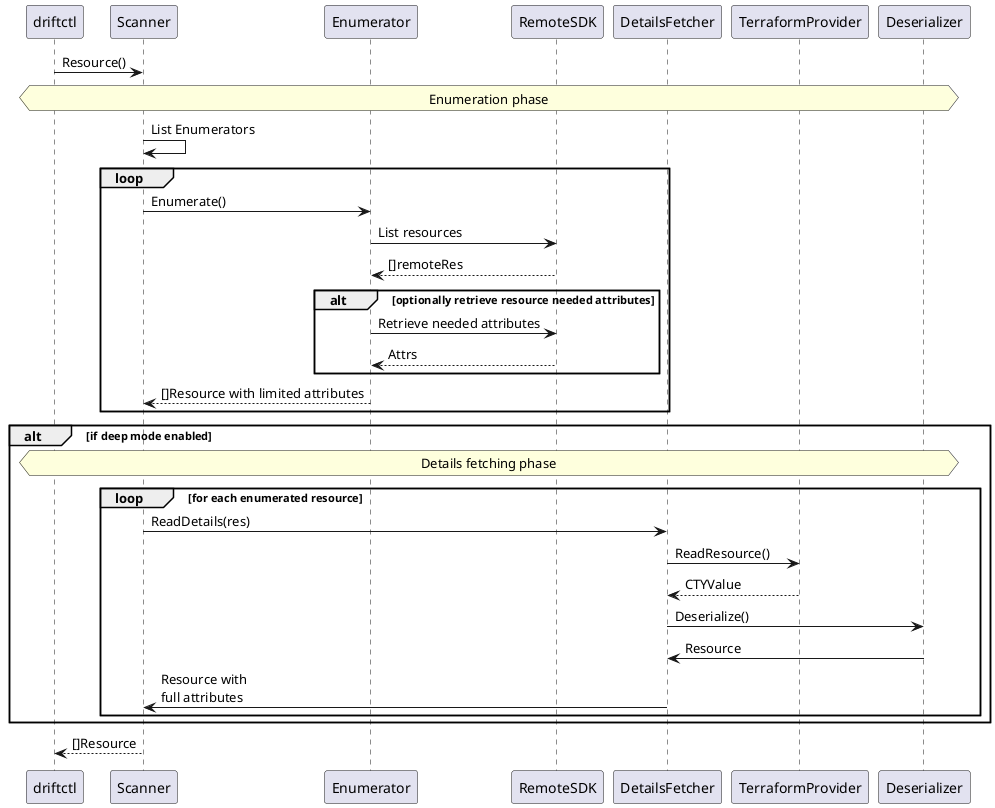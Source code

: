 @startuml
driftctl -> Scanner: Resource()
hnote across: Enumeration phase
Scanner -> Scanner: List Enumerators
loop
Scanner -> Enumerator: Enumerate()
Enumerator -> RemoteSDK: List resources
RemoteSDK --> Enumerator: []remoteRes
alt optionally retrieve resource needed attributes
Enumerator -> RemoteSDK: Retrieve needed attributes
RemoteSDK --> Enumerator: Attrs
end
Enumerator --> Scanner: []Resource with limited attributes
end
alt if deep mode enabled
hnote across: Details fetching phase
loop for each enumerated resource
Scanner -> DetailsFetcher: ReadDetails(res)
DetailsFetcher -> TerraformProvider: ReadResource()
TerraformProvider --> DetailsFetcher: CTYValue
DetailsFetcher -> Deserializer: Deserialize()
Deserializer -> DetailsFetcher: Resource
DetailsFetcher -> Scanner: Resource with\nfull attributes
end
end
Scanner --> driftctl: []Resource
@enduml

